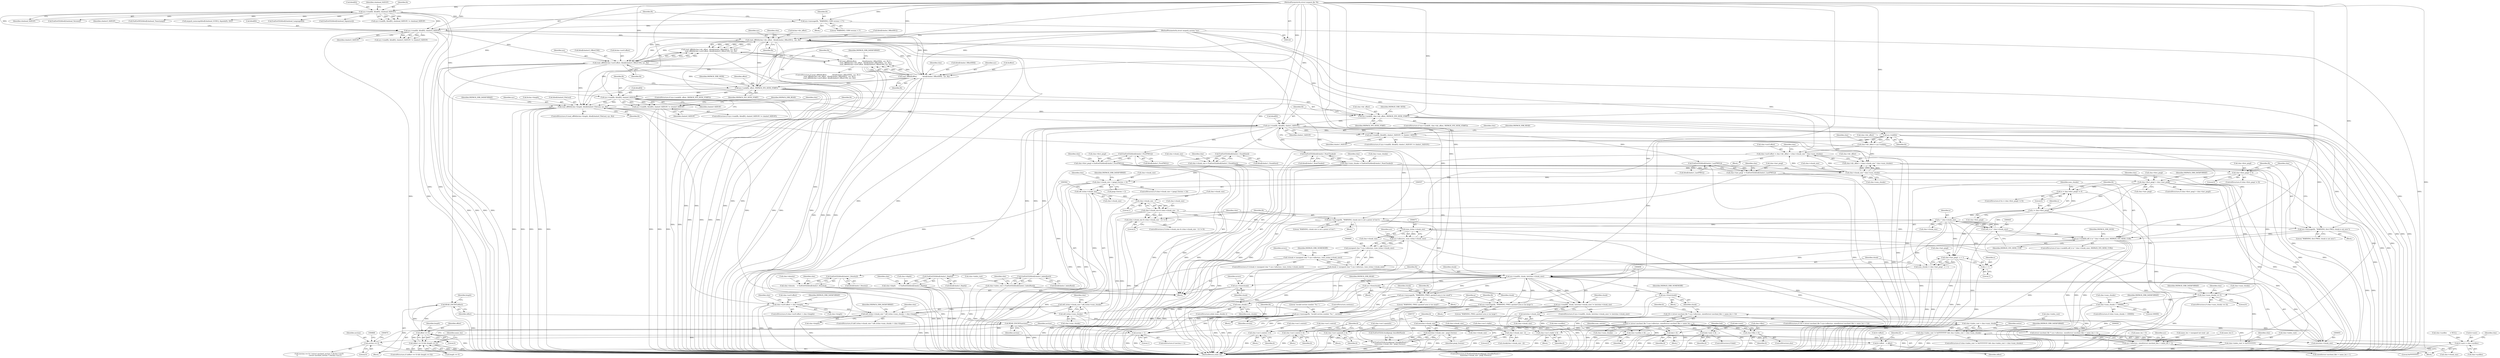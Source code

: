 digraph "0_libmspack_72e70a921f0f07fee748aec2274b30784e1d312a@API" {
"1000332" [label="(Call,read_off64(&chm->dir_offset,  &buf[chmhst_OffsetHS1],  sys, fh))"];
"1000309" [label="(Call,sys->read(fh, &buf[0], chmhst3_SIZEOF))"];
"1000232" [label="(Call,sys->read(fh, &buf[0], chmhead_SIZEOF))"];
"1000126" [label="(MethodParameterIn,struct mspack_file *fh)"];
"1000304" [label="(Call,sys->message(fh, \"WARNING; CHM version > 3\"))"];
"1000322" [label="(Call,read_off64(&offset,           &buf[chmhst_OffsetHS0],  sys, fh))"];
"1000125" [label="(MethodParameterIn,struct mspack_system *sys)"];
"1000331" [label="(Call,read_off64(&chm->dir_offset,  &buf[chmhst_OffsetHS1],  sys, fh) ||\n      read_off64(&chm->sec0.offset, &buf[chmhst3_OffsetCS0], sys, fh))"];
"1000321" [label="(Call,read_off64(&offset,           &buf[chmhst_OffsetHS0],  sys, fh) ||\n      read_off64(&chm->dir_offset,  &buf[chmhst_OffsetHS1],  sys, fh) ||\n      read_off64(&chm->sec0.offset, &buf[chmhst3_OffsetCS0], sys, fh))"];
"1000343" [label="(Call,read_off64(&chm->sec0.offset, &buf[chmhst3_OffsetCS0], sys, fh))"];
"1000360" [label="(Call,sys->seek(fh, offset, MSPACK_SYS_SEEK_START))"];
"1000369" [label="(Call,sys->read(fh, &buf[0], chmhs0_SIZEOF))"];
"1000368" [label="(Call,sys->read(fh, &buf[0], chmhs0_SIZEOF) != chmhs0_SIZEOF)"];
"1000381" [label="(Call,read_off64(&chm->length, &buf[chmhs0_FileLen], sys, fh))"];
"1000396" [label="(Call,sys->seek(fh, chm->dir_offset, MSPACK_SYS_SEEK_START))"];
"1000407" [label="(Call,sys->read(fh, &buf[0], chmhs1_SIZEOF))"];
"1000406" [label="(Call,sys->read(fh, &buf[0], chmhs1_SIZEOF) != chmhs1_SIZEOF)"];
"1000422" [label="(Call,sys->tell(fh))"];
"1000418" [label="(Call,chm->dir_offset = sys->tell(fh))"];
"1000494" [label="(Call,chm->sec0.offset = chm->dir_offset + (chm->chunk_size * chm->num_chunks))"];
"1000512" [label="(Call,chm->sec0.offset > chm->length)"];
"1000554" [label="(Call,(off_t)chm->chunk_size * (off_t)chm->num_chunks > chm->length)"];
"1000500" [label="(Call,chm->dir_offset + (chm->chunk_size * chm->num_chunks))"];
"1000585" [label="(Call,sys->message(fh, \"WARNING; chunk size is not a power of two\"))"];
"1000595" [label="(Call,sys->message(fh, \"WARNING; first PMGL chunk is not zero\"))"];
"1000642" [label="(Call,sys->seek(fh,(off_t) (x * chm->chunk_size), MSPACK_SYS_SEEK_CUR))"];
"1000689" [label="(Call,sys->read(fh, chunk, (int)chm->chunk_size))"];
"1000688" [label="(Call,sys->read(fh, chunk, (int)chm->chunk_size) != (int)chm->chunk_size)"];
"1000703" [label="(Call,sys->free(chunk))"];
"1000725" [label="(Call,sys->message(fh, \"WARNING; PMGL quickref area is too small\"))"];
"1000743" [label="(Call,sys->message(fh, \"WARNING; PMGL quickref area is too large\"))"];
"1000820" [label="(Call,sys->message(fh, \"invalid section number '%u'.\", section))"];
"1000787" [label="(Call,READ_ENCINT(section))"];
"1000816" [label="(Call,section > 1)"];
"1000864" [label="(Call,section == 0)"];
"1000840" [label="(Call,sys->free(chunk))"];
"1001056" [label="(Call,sys->free(chunk))"];
"1000428" [label="(Call,EndGetI32(&buf[chmhs1_ChunkSize]))"];
"1000424" [label="(Call,chm->chunk_size = EndGetI32(&buf[chmhs1_ChunkSize]))"];
"1000504" [label="(Call,chm->chunk_size * chm->num_chunks)"];
"1000525" [label="(Call,chm->chunk_size < (pmgl_Entries + 2))"];
"1000556" [label="(Call,(off_t)chm->chunk_size)"];
"1000555" [label="(Call,(off_t)chm->chunk_size * (off_t)chm->num_chunks)"];
"1000578" [label="(Call,chm->chunk_size - 1)"];
"1000574" [label="(Call,chm->chunk_size & (chm->chunk_size - 1))"];
"1000573" [label="(Call,(chm->chunk_size & (chm->chunk_size - 1)) != 0)"];
"1000646" [label="(Call,x * chm->chunk_size)"];
"1000644" [label="(Call,(off_t) (x * chm->chunk_size))"];
"1000657" [label="(Call,chm->last_pmgl - x + 1)"];
"1000655" [label="(Call,num_chunks = chm->last_pmgl - x + 1)"];
"1000684" [label="(Call,num_chunks--)"];
"1000661" [label="(Call,x + 1)"];
"1000672" [label="(Call,(size_t)chm->chunk_size)"];
"1000670" [label="(Call,sys->alloc(sys, (size_t)chm->chunk_size))"];
"1000668" [label="(Call,(unsigned char *) sys->alloc(sys, (size_t)chm->chunk_size))"];
"1000665" [label="(Call,!(chunk = (unsigned char *) sys->alloc(sys, (size_t)chm->chunk_size)))"];
"1000666" [label="(Call,chunk = (unsigned char *) sys->alloc(sys, (size_t)chm->chunk_size))"];
"1000831" [label="(Call,sys->alloc(sys, sizeof(struct mschmd_file) + name_len + 1))"];
"1000829" [label="(Call,(struct mschmd_file *) sys->alloc(sys, sizeof(struct mschmd_file) + name_len + 1))"];
"1000826" [label="(Call,!(fi = (struct mschmd_file *) sys->alloc(sys, sizeof(struct mschmd_file) + name_len + 1)))"];
"1000827" [label="(Call,fi = (struct mschmd_file *) sys->alloc(sys, sizeof(struct mschmd_file) + name_len + 1))"];
"1000945" [label="(Call,chm->sec1.content = fi)"];
"1000967" [label="(Call,chm->sec1.control = fi)"];
"1000989" [label="(Call,chm->sec1.spaninfo = fi)"];
"1001011" [label="(Call,chm->sec1.rtable = fi)"];
"1001025" [label="(Call,chm->sysfiles = fi)"];
"1001018" [label="(Call,fi->next = chm->sysfiles)"];
"1001034" [label="(Call,link->next = fi)"];
"1001040" [label="(Call,chm->files = fi)"];
"1001045" [label="(Call,link = fi)"];
"1000692" [label="(Call,(int)chm->chunk_size)"];
"1000697" [label="(Call,(int)chm->chunk_size)"];
"1000736" [label="(Call,(int)chm->chunk_size)"];
"1000735" [label="(Call,(int)chm->chunk_size - pmgl_Entries)"];
"1000729" [label="(Call,EndGetI32(&chunk[pmgl_QuickRefSize]) > \n\t((int)chm->chunk_size - pmgl_Entries))"];
"1000757" [label="(Call,chm->chunk_size - 2)"];
"1000536" [label="(Call,chm->num_chunks == 0)"];
"1000545" [label="(Call,chm->num_chunks > 100000)"];
"1000561" [label="(Call,(off_t)chm->num_chunks)"];
"1000616" [label="(Call,chm->index_root > chm->num_chunks)"];
"1000610" [label="(Call,chm->index_root != 0xFFFFFFFF && chm->index_root > chm->num_chunks)"];
"1000437" [label="(Call,EndGetI32(&buf[chmhs1_Density]))"];
"1000433" [label="(Call,chm->density    = EndGetI32(&buf[chmhs1_Density]))"];
"1000446" [label="(Call,EndGetI32(&buf[chmhs1_Depth]))"];
"1000442" [label="(Call,chm->depth      = EndGetI32(&buf[chmhs1_Depth]))"];
"1000455" [label="(Call,EndGetI32(&buf[chmhs1_IndexRoot]))"];
"1000451" [label="(Call,chm->index_root = EndGetI32(&buf[chmhs1_IndexRoot]))"];
"1000611" [label="(Call,chm->index_root != 0xFFFFFFFF)"];
"1000464" [label="(Call,EndGetI32(&buf[chmhs1_NumChunks]))"];
"1000460" [label="(Call,chm->num_chunks = EndGetI32(&buf[chmhs1_NumChunks]))"];
"1000473" [label="(Call,EndGetI32(&buf[chmhs1_FirstPMGL]))"];
"1000469" [label="(Call,chm->first_pmgl = EndGetI32(&buf[chmhs1_FirstPMGL]))"];
"1000589" [label="(Call,chm->first_pmgl != 0)"];
"1000599" [label="(Call,chm->first_pmgl > chm->last_pmgl)"];
"1000633" [label="(Call,(x = chm->first_pmgl) != 0)"];
"1000634" [label="(Call,x = chm->first_pmgl)"];
"1000482" [label="(Call,EndGetI32(&buf[chmhs1_LastPMGL]))"];
"1000478" [label="(Call,chm->last_pmgl  = EndGetI32(&buf[chmhs1_LastPMGL]))"];
"1000789" [label="(Call,READ_ENCINT(offset))"];
"1000795" [label="(Call,offset == 0)"];
"1000794" [label="(Call,(offset == 0) && (length == 0))"];
"1000879" [label="(Call,fi->offset   = offset)"];
"1000769" [label="(Block,)"];
"1000639" [label="(Literal,0)"];
"1000479" [label="(Call,chm->last_pmgl)"];
"1000641" [label="(ControlStructure,if (sys->seek(fh,(off_t) (x * chm->chunk_size), MSPACK_SYS_SEEK_CUR)))"];
"1000435" [label="(Identifier,chm)"];
"1000883" [label="(Identifier,offset)"];
"1000234" [label="(Call,&buf[0])"];
"1000866" [label="(Literal,0)"];
"1001044" [label="(Identifier,fi)"];
"1000585" [label="(Call,sys->message(fh, \"WARNING; chunk size is not a power of two\"))"];
"1000546" [label="(Call,chm->num_chunks)"];
"1000798" [label="(Call,length == 0)"];
"1000558" [label="(Call,chm->chunk_size)"];
"1000355" [label="(Identifier,fh)"];
"1000579" [label="(Call,chm->chunk_size)"];
"1000384" [label="(Identifier,chm)"];
"1001026" [label="(Call,chm->sysfiles)"];
"1000587" [label="(Literal,\"WARNING; chunk size is not a power of two\")"];
"1000818" [label="(Literal,1)"];
"1000692" [label="(Call,(int)chm->chunk_size)"];
"1000549" [label="(Literal,100000)"];
"1000534" [label="(Identifier,MSPACK_ERR_DATAFORMAT)"];
"1000594" [label="(Block,)"];
"1000309" [label="(Call,sys->read(fh, &buf[0], chmhst3_SIZEOF))"];
"1000796" [label="(Identifier,offset)"];
"1000804" [label="(Call,name_len > 0)"];
"1000561" [label="(Call,(off_t)chm->num_chunks)"];
"1000651" [label="(Identifier,MSPACK_SYS_SEEK_CUR)"];
"1000126" [label="(MethodParameterIn,struct mspack_file *fh)"];
"1000944" [label="(Block,)"];
"1000690" [label="(Identifier,fh)"];
"1000536" [label="(Call,chm->num_chunks == 0)"];
"1000401" [label="(Identifier,MSPACK_SYS_SEEK_START)"];
"1000529" [label="(Call,pmgl_Entries + 2)"];
"1000304" [label="(Call,sys->message(fh, \"WARNING; CHM version > 3\"))"];
"1000455" [label="(Call,EndGetI32(&buf[chmhs1_IndexRoot]))"];
"1000156" [label="(Call,chm->sysfiles      = NULL)"];
"1000758" [label="(Call,chm->chunk_size)"];
"1000370" [label="(Identifier,fh)"];
"1000733" [label="(Identifier,chunk)"];
"1000864" [label="(Call,section == 0)"];
"1000822" [label="(Literal,\"invalid section number '%u'.\")"];
"1000973" [label="(Identifier,fi)"];
"1000478" [label="(Call,chm->last_pmgl  = EndGetI32(&buf[chmhs1_LastPMGL]))"];
"1000819" [label="(Block,)"];
"1000663" [label="(Literal,1)"];
"1000820" [label="(Call,sys->message(fh, \"invalid section number '%u'.\", section))"];
"1000886" [label="(Identifier,fi)"];
"1000232" [label="(Call,sys->read(fh, &buf[0], chmhead_SIZEOF))"];
"1000742" [label="(Block,)"];
"1000735" [label="(Call,(int)chm->chunk_size - pmgl_Entries)"];
"1000380" [label="(ControlStructure,if (read_off64(&chm->length, &buf[chmhs0_FileLen], sys, fh)))"];
"1000672" [label="(Call,(size_t)chm->chunk_size)"];
"1000554" [label="(Call,(off_t)chm->chunk_size * (off_t)chm->num_chunks > chm->length)"];
"1000238" [label="(Identifier,chmhead_SIZEOF)"];
"1000420" [label="(Identifier,chm)"];
"1000825" [label="(ControlStructure,if (!(fi = (struct mschmd_file *) sys->alloc(sys, sizeof(struct mschmd_file) + name_len + 1))))"];
"1000832" [label="(Identifier,sys)"];
"1001045" [label="(Call,link = fi)"];
"1000369" [label="(Call,sys->read(fh, &buf[0], chmhs0_SIZEOF))"];
"1000426" [label="(Identifier,chm)"];
"1000643" [label="(Identifier,fh)"];
"1001022" [label="(Call,chm->sysfiles)"];
"1000453" [label="(Identifier,chm)"];
"1000425" [label="(Call,chm->chunk_size)"];
"1000990" [label="(Call,chm->sec1.spaninfo)"];
"1000381" [label="(Call,read_off64(&chm->length, &buf[chmhs0_FileLen], sys, fh))"];
"1000590" [label="(Call,chm->first_pmgl)"];
"1000354" [label="(Identifier,sys)"];
"1000556" [label="(Call,(off_t)chm->chunk_size)"];
"1001038" [label="(Identifier,fi)"];
"1000656" [label="(Identifier,num_chunks)"];
"1000610" [label="(Call,chm->index_root != 0xFFFFFFFF && chm->index_root > chm->num_chunks)"];
"1000535" [label="(ControlStructure,if (chm->num_chunks == 0))"];
"1000310" [label="(Identifier,fh)"];
"1000566" [label="(Call,chm->length)"];
"1000437" [label="(Call,EndGetI32(&buf[chmhs1_Density]))"];
"1001035" [label="(Call,link->next)"];
"1000391" [label="(Identifier,fh)"];
"1000679" [label="(Identifier,MSPACK_ERR_NOMEMORY)"];
"1000501" [label="(Call,chm->dir_offset)"];
"1000787" [label="(Call,READ_ENCINT(section))"];
"1000704" [label="(Identifier,chunk)"];
"1000821" [label="(Identifier,fh)"];
"1000461" [label="(Call,chm->num_chunks)"];
"1000697" [label="(Call,(int)chm->chunk_size)"];
"1000747" [label="(Identifier,p)"];
"1000422" [label="(Call,sys->tell(fh))"];
"1000600" [label="(Call,chm->first_pmgl)"];
"1000817" [label="(Identifier,section)"];
"1000438" [label="(Call,&buf[chmhs1_Density])"];
"1000665" [label="(Call,!(chunk = (unsigned char *) sys->alloc(sys, (size_t)chm->chunk_size)))"];
"1000603" [label="(Call,chm->last_pmgl)"];
"1000988" [label="(Block,)"];
"1001039" [label="(ControlStructure,else)"];
"1000417" [label="(Identifier,MSPACK_ERR_READ)"];
"1000397" [label="(Identifier,fh)"];
"1000916" [label="(Block,)"];
"1000966" [label="(Block,)"];
"1000406" [label="(Call,sys->read(fh, &buf[0], chmhs1_SIZEOF) != chmhs1_SIZEOF)"];
"1000320" [label="(ControlStructure,if (read_off64(&offset,           &buf[chmhst_OffsetHS0],  sys, fh) ||\n      read_off64(&chm->dir_offset,  &buf[chmhst_OffsetHS1],  sys, fh) ||\n      read_off64(&chm->sec0.offset, &buf[chmhst3_OffsetCS0], sys, fh)))"];
"1000316" [label="(Identifier,chmhst3_SIZEOF)"];
"1000331" [label="(Call,read_off64(&chm->dir_offset,  &buf[chmhst_OffsetHS1],  sys, fh) ||\n      read_off64(&chm->sec0.offset, &buf[chmhst3_OffsetCS0], sys, fh))"];
"1000736" [label="(Call,(int)chm->chunk_size)"];
"1001019" [label="(Call,fi->next)"];
"1000360" [label="(Call,sys->seek(fh, offset, MSPACK_SYS_SEEK_START))"];
"1000788" [label="(Identifier,section)"];
"1000574" [label="(Call,chm->chunk_size & (chm->chunk_size - 1))"];
"1000790" [label="(Identifier,offset)"];
"1000508" [label="(Call,chm->num_chunks)"];
"1000433" [label="(Call,chm->density    = EndGetI32(&buf[chmhs1_Density]))"];
"1000359" [label="(ControlStructure,if (sys->seek(fh, offset, MSPACK_SYS_SEEK_START)))"];
"1000805" [label="(Identifier,name_len)"];
"1000375" [label="(Identifier,chmhs0_SIZEOF)"];
"1000880" [label="(Call,fi->offset)"];
"1000474" [label="(Call,&buf[chmhs1_FirstPMGL])"];
"1000644" [label="(Call,(off_t) (x * chm->chunk_size))"];
"1000526" [label="(Call,chm->chunk_size)"];
"1000315" [label="(Identifier,chmhst3_SIZEOF)"];
"1000620" [label="(Call,chm->num_chunks)"];
"1000350" [label="(Call,&buf[chmhst3_OffsetCS0])"];
"1000761" [label="(Literal,2)"];
"1000668" [label="(Call,(unsigned char *) sys->alloc(sys, (size_t)chm->chunk_size))"];
"1000396" [label="(Call,sys->seek(fh, chm->dir_offset, MSPACK_SYS_SEEK_START))"];
"1000612" [label="(Call,chm->index_root)"];
"1000685" [label="(Identifier,num_chunks)"];
"1000968" [label="(Call,chm->sec1.control)"];
"1000332" [label="(Call,read_off64(&chm->dir_offset,  &buf[chmhst_OffsetHS1],  sys, fh))"];
"1000647" [label="(Identifier,x)"];
"1000741" [label="(Identifier,pmgl_Entries)"];
"1000792" [label="(Identifier,length)"];
"1000729" [label="(Call,EndGetI32(&chunk[pmgl_QuickRefSize]) > \n\t((int)chm->chunk_size - pmgl_Entries))"];
"1000611" [label="(Call,chm->index_root != 0xFFFFFFFF)"];
"1000343" [label="(Call,read_off64(&chm->sec0.offset, &buf[chmhst3_OffsetCS0], sys, fh))"];
"1000667" [label="(Identifier,chunk)"];
"1000363" [label="(Identifier,MSPACK_SYS_SEEK_START)"];
"1000744" [label="(Identifier,fh)"];
"1001041" [label="(Call,chm->files)"];
"1000582" [label="(Literal,1)"];
"1000494" [label="(Call,chm->sec0.offset = chm->dir_offset + (chm->chunk_size * chm->num_chunks))"];
"1000483" [label="(Call,&buf[chmhs1_LastPMGL])"];
"1000308" [label="(Call,sys->read(fh, &buf[0], chmhst3_SIZEOF) != chmhst3_SIZEOF)"];
"1000797" [label="(Literal,0)"];
"1000341" [label="(Identifier,sys)"];
"1000523" [label="(Identifier,MSPACK_ERR_DATAFORMAT)"];
"1000379" [label="(Identifier,MSPACK_ERR_READ)"];
"1000646" [label="(Call,x * chm->chunk_size)"];
"1000428" [label="(Call,EndGetI32(&buf[chmhs1_ChunkSize]))"];
"1000330" [label="(Identifier,fh)"];
"1000674" [label="(Call,chm->chunk_size)"];
"1000394" [label="(Identifier,MSPACK_ERR_DATAFORMAT)"];
"1000670" [label="(Call,sys->alloc(sys, (size_t)chm->chunk_size))"];
"1000865" [label="(Identifier,section)"];
"1000846" [label="(Identifier,fi)"];
"1000841" [label="(Identifier,chunk)"];
"1000773" [label="(Call,name_len > (unsigned int) (end - p))"];
"1000303" [label="(Block,)"];
"1000424" [label="(Call,chm->chunk_size = EndGetI32(&buf[chmhs1_ChunkSize]))"];
"1000553" [label="(ControlStructure,if ((off_t)chm->chunk_size * (off_t)chm->num_chunks > chm->length))"];
"1000515" [label="(Identifier,chm)"];
"1000799" [label="(Identifier,length)"];
"1000642" [label="(Call,sys->seek(fh,(off_t) (x * chm->chunk_size), MSPACK_SYS_SEEK_CUR))"];
"1000575" [label="(Call,chm->chunk_size)"];
"1000572" [label="(ControlStructure,if ((chm->chunk_size & (chm->chunk_size - 1)) != 0))"];
"1000609" [label="(ControlStructure,if (chm->index_root != 0xFFFFFFFF && chm->index_root > chm->num_chunks))"];
"1000452" [label="(Call,chm->index_root)"];
"1000755" [label="(Call,chunk[chm->chunk_size - 2])"];
"1000768" [label="(Identifier,num_entries)"];
"1000573" [label="(Call,(chm->chunk_size & (chm->chunk_size - 1)) != 0)"];
"1000347" [label="(Identifier,chm)"];
"1000366" [label="(Identifier,MSPACK_ERR_SEEK)"];
"1000725" [label="(Call,sys->message(fh, \"WARNING; PMGL quickref area is too small\"))"];
"1000414" [label="(Identifier,chmhs1_SIZEOF)"];
"1000706" [label="(Identifier,MSPACK_ERR_READ)"];
"1000583" [label="(Literal,0)"];
"1000633" [label="(Call,(x = chm->first_pmgl) != 0)"];
"1000615" [label="(Literal,0xFFFFFFFF)"];
"1000879" [label="(Call,fi->offset   = offset)"];
"1000945" [label="(Call,chm->sec1.content = fi)"];
"1000543" [label="(Identifier,MSPACK_ERR_DATAFORMAT)"];
"1000469" [label="(Call,chm->first_pmgl = EndGetI32(&buf[chmhs1_FirstPMGL]))"];
"1000407" [label="(Call,sys->read(fh, &buf[0], chmhs1_SIZEOF))"];
"1000571" [label="(Identifier,MSPACK_ERR_DATAFORMAT)"];
"1000689" [label="(Call,sys->read(fh, chunk, (int)chm->chunk_size))"];
"1000490" [label="(Identifier,chm)"];
"1000311" [label="(Call,&buf[0])"];
"1000596" [label="(Identifier,fh)"];
"1000654" [label="(Identifier,MSPACK_ERR_SEEK)"];
"1000824" [label="(ControlStructure,continue;)"];
"1000361" [label="(Identifier,fh)"];
"1000368" [label="(Call,sys->read(fh, &buf[0], chmhs0_SIZEOF) != chmhs0_SIZEOF)"];
"1000367" [label="(ControlStructure,if (sys->read(fh, &buf[0], chmhs0_SIZEOF) != chmhs0_SIZEOF))"];
"1000595" [label="(Call,sys->message(fh, \"WARNING; first PMGL chunk is not zero\"))"];
"1000446" [label="(Call,EndGetI32(&buf[chmhs1_Depth]))"];
"1001031" [label="(Block,)"];
"1000728" [label="(ControlStructure,if (EndGetI32(&chunk[pmgl_QuickRefSize]) > \n\t((int)chm->chunk_size - pmgl_Entries)))"];
"1000727" [label="(Literal,\"WARNING; PMGL quickref area is too small\")"];
"1000588" [label="(ControlStructure,if (chm->first_pmgl != 0))"];
"1000745" [label="(Literal,\"WARNING; PMGL quickref area is too large\")"];
"1000544" [label="(ControlStructure,if (chm->num_chunks > 100000))"];
"1000434" [label="(Call,chm->density)"];
"1000664" [label="(ControlStructure,if (!(chunk = (unsigned char *) sys->alloc(sys, (size_t)chm->chunk_size))))"];
"1000636" [label="(Call,chm->first_pmgl)"];
"1000726" [label="(Identifier,fh)"];
"1000239" [label="(Identifier,chmhead_SIZEOF)"];
"1000429" [label="(Call,&buf[chmhs1_ChunkSize])"];
"1000816" [label="(Call,section > 1)"];
"1000456" [label="(Call,&buf[chmhs1_IndexRoot])"];
"1000576" [label="(Identifier,chm)"];
"1000828" [label="(Identifier,fi)"];
"1001025" [label="(Call,chm->sysfiles = fi)"];
"1000608" [label="(Identifier,MSPACK_ERR_DATAFORMAT)"];
"1000333" [label="(Call,&chm->dir_offset)"];
"1000831" [label="(Call,sys->alloc(sys, sizeof(struct mschmd_file) + name_len + 1))"];
"1000951" [label="(Identifier,fi)"];
"1000863" [label="(Call,(section == 0) ? (struct mschmd_section *) (&chm->sec0)\n\t\t                     : (struct mschmd_section *) (&chm->sec1))"];
"1000555" [label="(Call,(off_t)chm->chunk_size * (off_t)chm->num_chunks)"];
"1000989" [label="(Call,chm->sec1.spaninfo = fi)"];
"1000597" [label="(Literal,\"WARNING; first PMGL chunk is not zero\")"];
"1000451" [label="(Call,chm->index_root = EndGetI32(&buf[chmhs1_IndexRoot]))"];
"1000815" [label="(ControlStructure,if (section > 1))"];
"1000418" [label="(Call,chm->dir_offset = sys->tell(fh))"];
"1000473" [label="(Call,EndGetI32(&buf[chmhs1_FirstPMGL]))"];
"1000757" [label="(Call,chm->chunk_size - 2)"];
"1000335" [label="(Identifier,chm)"];
"1000274" [label="(Call,EndGetI32(&buf[chmhead_Version]))"];
"1000325" [label="(Call,&buf[chmhst_OffsetHS0])"];
"1000129" [label="(Block,)"];
"1000376" [label="(Identifier,chmhs0_SIZEOF)"];
"1000628" [label="(Identifier,entire)"];
"1000662" [label="(Identifier,x)"];
"1000840" [label="(Call,sys->free(chunk))"];
"1000405" [label="(ControlStructure,if (sys->read(fh, &buf[0], chmhs1_SIZEOF) != chmhs1_SIZEOF))"];
"1000398" [label="(Call,chm->dir_offset)"];
"1001029" [label="(Identifier,fi)"];
"1000625" [label="(Identifier,MSPACK_ERR_DATAFORMAT)"];
"1000601" [label="(Identifier,chm)"];
"1000505" [label="(Call,chm->chunk_size)"];
"1001056" [label="(Call,sys->free(chunk))"];
"1000283" [label="(Call,EndGetM32(&buf[chmhead_Timestamp]))"];
"1000413" [label="(Identifier,chmhs1_SIZEOF)"];
"1001020" [label="(Identifier,fi)"];
"1000793" [label="(ControlStructure,if ((offset == 0) && (length == 0)))"];
"1000810" [label="(Call,name_len-1)"];
"1000495" [label="(Call,chm->sec0.offset)"];
"1000329" [label="(Identifier,sys)"];
"1001040" [label="(Call,chm->files = fi)"];
"1000552" [label="(Identifier,MSPACK_ERR_DATAFORMAT)"];
"1000525" [label="(Call,chm->chunk_size < (pmgl_Entries + 2))"];
"1001011" [label="(Call,chm->sec1.rtable = fi)"];
"1000657" [label="(Call,chm->last_pmgl - x + 1)"];
"1001047" [label="(Identifier,fi)"];
"1000598" [label="(ControlStructure,if (chm->first_pmgl > chm->last_pmgl))"];
"1000390" [label="(Identifier,sys)"];
"1000586" [label="(Identifier,fh)"];
"1000493" [label="(Block,)"];
"1000648" [label="(Call,chm->chunk_size)"];
"1000337" [label="(Call,&buf[chmhst_OffsetHS1])"];
"1000591" [label="(Identifier,chm)"];
"1000599" [label="(Call,chm->first_pmgl > chm->last_pmgl)"];
"1000344" [label="(Call,&chm->sec0.offset)"];
"1000540" [label="(Literal,0)"];
"1001065" [label="(MethodReturn,static int)"];
"1001018" [label="(Call,fi->next = chm->sysfiles)"];
"1001034" [label="(Call,link->next = fi)"];
"1000839" [label="(Block,)"];
"1000547" [label="(Identifier,chm)"];
"1000666" [label="(Call,chunk = (unsigned char *) sys->alloc(sys, (size_t)chm->chunk_size))"];
"1000563" [label="(Call,chm->num_chunks)"];
"1000443" [label="(Call,chm->depth)"];
"1000382" [label="(Call,&chm->length)"];
"1000724" [label="(Block,)"];
"1000681" [label="(Identifier,errors)"];
"1000634" [label="(Call,x = chm->first_pmgl)"];
"1000423" [label="(Identifier,fh)"];
"1000567" [label="(Identifier,chm)"];
"1000632" [label="(ControlStructure,if ((x = chm->first_pmgl) != 0))"];
"1000482" [label="(Call,EndGetI32(&buf[chmhs1_LastPMGL]))"];
"1000694" [label="(Call,chm->chunk_size)"];
"1000524" [label="(ControlStructure,if (chm->chunk_size < (pmgl_Entries + 2)))"];
"1000419" [label="(Call,chm->dir_offset)"];
"1000823" [label="(Identifier,section)"];
"1000730" [label="(Call,EndGetI32(&chunk[pmgl_QuickRefSize]))"];
"1000504" [label="(Call,chm->chunk_size * chm->num_chunks)"];
"1000618" [label="(Identifier,chm)"];
"1000321" [label="(Call,read_off64(&offset,           &buf[chmhst_OffsetHS0],  sys, fh) ||\n      read_off64(&chm->dir_offset,  &buf[chmhst_OffsetHS1],  sys, fh) ||\n      read_off64(&chm->sec0.offset, &buf[chmhst3_OffsetCS0], sys, fh))"];
"1000256" [label="(Call,mspack_memcmp(&buf[chmhead_GUID1], &guids[0], 32L))"];
"1000447" [label="(Call,&buf[chmhs1_Depth])"];
"1000683" [label="(ControlStructure,while (num_chunks--))"];
"1000362" [label="(Identifier,offset)"];
"1000738" [label="(Call,chm->chunk_size)"];
"1000687" [label="(ControlStructure,if (sys->read(fh, chunk, (int)chm->chunk_size) != (int)chm->chunk_size))"];
"1000342" [label="(Identifier,fh)"];
"1000616" [label="(Call,chm->index_root > chm->num_chunks)"];
"1000584" [label="(Block,)"];
"1000527" [label="(Identifier,chm)"];
"1000545" [label="(Call,chm->num_chunks > 100000)"];
"1000442" [label="(Call,chm->depth      = EndGetI32(&buf[chmhs1_Depth]))"];
"1000512" [label="(Call,chm->sec0.offset > chm->length)"];
"1000702" [label="(Block,)"];
"1000789" [label="(Call,READ_ENCINT(offset))"];
"1000743" [label="(Call,sys->message(fh, \"WARNING; PMGL quickref area is too large\"))"];
"1000593" [label="(Literal,0)"];
"1000843" [label="(Identifier,MSPACK_ERR_NOMEMORY)"];
"1000655" [label="(Call,num_chunks = chm->last_pmgl - x + 1)"];
"1000538" [label="(Identifier,chm)"];
"1000578" [label="(Call,chm->chunk_size - 1)"];
"1001027" [label="(Identifier,chm)"];
"1000408" [label="(Identifier,fh)"];
"1000688" [label="(Call,sys->read(fh, chunk, (int)chm->chunk_size) != (int)chm->chunk_size)"];
"1000480" [label="(Identifier,chm)"];
"1000613" [label="(Identifier,chm)"];
"1000125" [label="(MethodParameterIn,struct mspack_system *sys)"];
"1000511" [label="(ControlStructure,if (chm->sec0.offset > chm->length))"];
"1000712" [label="(Identifier,chunk)"];
"1000513" [label="(Call,chm->sec0.offset)"];
"1000661" [label="(Call,x + 1)"];
"1000703" [label="(Call,sys->free(chunk))"];
"1000233" [label="(Identifier,fh)"];
"1000617" [label="(Call,chm->index_root)"];
"1000305" [label="(Identifier,fh)"];
"1000829" [label="(Call,(struct mschmd_file *) sys->alloc(sys, sizeof(struct mschmd_file) + name_len + 1))"];
"1001010" [label="(Block,)"];
"1000292" [label="(Call,EndGetI32(&buf[chmhead_LanguageID]))"];
"1000699" [label="(Call,chm->chunk_size)"];
"1000358" [label="(Identifier,MSPACK_ERR_DATAFORMAT)"];
"1001017" [label="(Identifier,fi)"];
"1000245" [label="(Call,EndGetI32(&buf[chmhead_Signature]))"];
"1000995" [label="(Identifier,fi)"];
"1000946" [label="(Call,chm->sec1.content)"];
"1000371" [label="(Call,&buf[0])"];
"1000465" [label="(Call,&buf[chmhs1_NumChunks])"];
"1000794" [label="(Call,(offset == 0) && (length == 0))"];
"1000470" [label="(Call,chm->first_pmgl)"];
"1000471" [label="(Identifier,chm)"];
"1000500" [label="(Call,chm->dir_offset + (chm->chunk_size * chm->num_chunks))"];
"1001057" [label="(Identifier,chunk)"];
"1000409" [label="(Call,&buf[0])"];
"1001046" [label="(Identifier,link)"];
"1000306" [label="(Literal,\"WARNING; CHM version > 3\")"];
"1000833" [label="(Call,sizeof(struct mschmd_file) + name_len + 1)"];
"1000967" [label="(Call,chm->sec1.control = fi)"];
"1000444" [label="(Identifier,chm)"];
"1000322" [label="(Call,read_off64(&offset,           &buf[chmhst_OffsetHS0],  sys, fh))"];
"1000464" [label="(Call,EndGetI32(&buf[chmhs1_NumChunks]))"];
"1000589" [label="(Call,chm->first_pmgl != 0)"];
"1000231" [label="(Call,sys->read(fh, &buf[0], chmhead_SIZEOF) != chmhead_SIZEOF)"];
"1000671" [label="(Identifier,sys)"];
"1000462" [label="(Identifier,chm)"];
"1001061" [label="(Identifier,errors)"];
"1000395" [label="(ControlStructure,if (sys->seek(fh, chm->dir_offset, MSPACK_SYS_SEEK_START)))"];
"1000795" [label="(Call,offset == 0)"];
"1000404" [label="(Identifier,MSPACK_ERR_SEEK)"];
"1000386" [label="(Call,&buf[chmhs0_FileLen])"];
"1000323" [label="(Call,&offset)"];
"1000658" [label="(Call,chm->last_pmgl)"];
"1001012" [label="(Call,chm->sec1.rtable)"];
"1000518" [label="(Call,chm->length)"];
"1000635" [label="(Identifier,x)"];
"1000537" [label="(Call,chm->num_chunks)"];
"1000691" [label="(Identifier,chunk)"];
"1000684" [label="(Call,num_chunks--)"];
"1000460" [label="(Call,chm->num_chunks = EndGetI32(&buf[chmhs1_NumChunks]))"];
"1001032" [label="(ControlStructure,if (link))"];
"1000826" [label="(Call,!(fi = (struct mschmd_file *) sys->alloc(sys, sizeof(struct mschmd_file) + name_len + 1)))"];
"1000827" [label="(Call,fi = (struct mschmd_file *) sys->alloc(sys, sizeof(struct mschmd_file) + name_len + 1))"];
"1000332" -> "1000331"  [label="AST: "];
"1000332" -> "1000342"  [label="CFG: "];
"1000333" -> "1000332"  [label="AST: "];
"1000337" -> "1000332"  [label="AST: "];
"1000341" -> "1000332"  [label="AST: "];
"1000342" -> "1000332"  [label="AST: "];
"1000347" -> "1000332"  [label="CFG: "];
"1000331" -> "1000332"  [label="CFG: "];
"1000332" -> "1001065"  [label="DDG: "];
"1000332" -> "1001065"  [label="DDG: "];
"1000332" -> "1001065"  [label="DDG: "];
"1000332" -> "1001065"  [label="DDG: "];
"1000332" -> "1000331"  [label="DDG: "];
"1000332" -> "1000331"  [label="DDG: "];
"1000332" -> "1000331"  [label="DDG: "];
"1000332" -> "1000331"  [label="DDG: "];
"1000309" -> "1000332"  [label="DDG: "];
"1000322" -> "1000332"  [label="DDG: "];
"1000322" -> "1000332"  [label="DDG: "];
"1000125" -> "1000332"  [label="DDG: "];
"1000126" -> "1000332"  [label="DDG: "];
"1000332" -> "1000343"  [label="DDG: "];
"1000332" -> "1000343"  [label="DDG: "];
"1000332" -> "1000360"  [label="DDG: "];
"1000332" -> "1000381"  [label="DDG: "];
"1000332" -> "1000396"  [label="DDG: "];
"1000332" -> "1000494"  [label="DDG: "];
"1000332" -> "1000500"  [label="DDG: "];
"1000309" -> "1000308"  [label="AST: "];
"1000309" -> "1000315"  [label="CFG: "];
"1000310" -> "1000309"  [label="AST: "];
"1000311" -> "1000309"  [label="AST: "];
"1000315" -> "1000309"  [label="AST: "];
"1000316" -> "1000309"  [label="CFG: "];
"1000309" -> "1001065"  [label="DDG: "];
"1000309" -> "1001065"  [label="DDG: "];
"1000309" -> "1000308"  [label="DDG: "];
"1000309" -> "1000308"  [label="DDG: "];
"1000309" -> "1000308"  [label="DDG: "];
"1000232" -> "1000309"  [label="DDG: "];
"1000232" -> "1000309"  [label="DDG: "];
"1000304" -> "1000309"  [label="DDG: "];
"1000126" -> "1000309"  [label="DDG: "];
"1000309" -> "1000322"  [label="DDG: "];
"1000309" -> "1000322"  [label="DDG: "];
"1000309" -> "1000343"  [label="DDG: "];
"1000309" -> "1000369"  [label="DDG: "];
"1000232" -> "1000231"  [label="AST: "];
"1000232" -> "1000238"  [label="CFG: "];
"1000233" -> "1000232"  [label="AST: "];
"1000234" -> "1000232"  [label="AST: "];
"1000238" -> "1000232"  [label="AST: "];
"1000239" -> "1000232"  [label="CFG: "];
"1000232" -> "1001065"  [label="DDG: "];
"1000232" -> "1001065"  [label="DDG: "];
"1000232" -> "1000231"  [label="DDG: "];
"1000232" -> "1000231"  [label="DDG: "];
"1000232" -> "1000231"  [label="DDG: "];
"1000126" -> "1000232"  [label="DDG: "];
"1000232" -> "1000245"  [label="DDG: "];
"1000232" -> "1000256"  [label="DDG: "];
"1000232" -> "1000274"  [label="DDG: "];
"1000232" -> "1000283"  [label="DDG: "];
"1000232" -> "1000292"  [label="DDG: "];
"1000232" -> "1000304"  [label="DDG: "];
"1000126" -> "1000124"  [label="AST: "];
"1000126" -> "1001065"  [label="DDG: "];
"1000126" -> "1000304"  [label="DDG: "];
"1000126" -> "1000322"  [label="DDG: "];
"1000126" -> "1000343"  [label="DDG: "];
"1000126" -> "1000360"  [label="DDG: "];
"1000126" -> "1000369"  [label="DDG: "];
"1000126" -> "1000381"  [label="DDG: "];
"1000126" -> "1000396"  [label="DDG: "];
"1000126" -> "1000407"  [label="DDG: "];
"1000126" -> "1000422"  [label="DDG: "];
"1000126" -> "1000585"  [label="DDG: "];
"1000126" -> "1000595"  [label="DDG: "];
"1000126" -> "1000642"  [label="DDG: "];
"1000126" -> "1000689"  [label="DDG: "];
"1000126" -> "1000725"  [label="DDG: "];
"1000126" -> "1000743"  [label="DDG: "];
"1000126" -> "1000820"  [label="DDG: "];
"1000304" -> "1000303"  [label="AST: "];
"1000304" -> "1000306"  [label="CFG: "];
"1000305" -> "1000304"  [label="AST: "];
"1000306" -> "1000304"  [label="AST: "];
"1000310" -> "1000304"  [label="CFG: "];
"1000304" -> "1001065"  [label="DDG: "];
"1000322" -> "1000321"  [label="AST: "];
"1000322" -> "1000330"  [label="CFG: "];
"1000323" -> "1000322"  [label="AST: "];
"1000325" -> "1000322"  [label="AST: "];
"1000329" -> "1000322"  [label="AST: "];
"1000330" -> "1000322"  [label="AST: "];
"1000335" -> "1000322"  [label="CFG: "];
"1000321" -> "1000322"  [label="CFG: "];
"1000322" -> "1001065"  [label="DDG: "];
"1000322" -> "1001065"  [label="DDG: "];
"1000322" -> "1001065"  [label="DDG: "];
"1000322" -> "1001065"  [label="DDG: "];
"1000322" -> "1000321"  [label="DDG: "];
"1000322" -> "1000321"  [label="DDG: "];
"1000322" -> "1000321"  [label="DDG: "];
"1000322" -> "1000321"  [label="DDG: "];
"1000125" -> "1000322"  [label="DDG: "];
"1000322" -> "1000360"  [label="DDG: "];
"1000322" -> "1000381"  [label="DDG: "];
"1000125" -> "1000124"  [label="AST: "];
"1000125" -> "1001065"  [label="DDG: "];
"1000125" -> "1000343"  [label="DDG: "];
"1000125" -> "1000381"  [label="DDG: "];
"1000125" -> "1000670"  [label="DDG: "];
"1000125" -> "1000831"  [label="DDG: "];
"1000331" -> "1000321"  [label="AST: "];
"1000331" -> "1000343"  [label="CFG: "];
"1000343" -> "1000331"  [label="AST: "];
"1000321" -> "1000331"  [label="CFG: "];
"1000331" -> "1001065"  [label="DDG: "];
"1000331" -> "1001065"  [label="DDG: "];
"1000331" -> "1000321"  [label="DDG: "];
"1000331" -> "1000321"  [label="DDG: "];
"1000343" -> "1000331"  [label="DDG: "];
"1000343" -> "1000331"  [label="DDG: "];
"1000343" -> "1000331"  [label="DDG: "];
"1000343" -> "1000331"  [label="DDG: "];
"1000321" -> "1000320"  [label="AST: "];
"1000358" -> "1000321"  [label="CFG: "];
"1000361" -> "1000321"  [label="CFG: "];
"1000321" -> "1001065"  [label="DDG: "];
"1000321" -> "1001065"  [label="DDG: "];
"1000321" -> "1001065"  [label="DDG: "];
"1000343" -> "1000355"  [label="CFG: "];
"1000344" -> "1000343"  [label="AST: "];
"1000350" -> "1000343"  [label="AST: "];
"1000354" -> "1000343"  [label="AST: "];
"1000355" -> "1000343"  [label="AST: "];
"1000343" -> "1001065"  [label="DDG: "];
"1000343" -> "1001065"  [label="DDG: "];
"1000343" -> "1001065"  [label="DDG: "];
"1000343" -> "1001065"  [label="DDG: "];
"1000343" -> "1000360"  [label="DDG: "];
"1000343" -> "1000381"  [label="DDG: "];
"1000343" -> "1000512"  [label="DDG: "];
"1000360" -> "1000359"  [label="AST: "];
"1000360" -> "1000363"  [label="CFG: "];
"1000361" -> "1000360"  [label="AST: "];
"1000362" -> "1000360"  [label="AST: "];
"1000363" -> "1000360"  [label="AST: "];
"1000366" -> "1000360"  [label="CFG: "];
"1000370" -> "1000360"  [label="CFG: "];
"1000360" -> "1001065"  [label="DDG: "];
"1000360" -> "1001065"  [label="DDG: "];
"1000360" -> "1001065"  [label="DDG: "];
"1000360" -> "1001065"  [label="DDG: "];
"1000360" -> "1000369"  [label="DDG: "];
"1000360" -> "1000396"  [label="DDG: "];
"1000360" -> "1000789"  [label="DDG: "];
"1000369" -> "1000368"  [label="AST: "];
"1000369" -> "1000375"  [label="CFG: "];
"1000370" -> "1000369"  [label="AST: "];
"1000371" -> "1000369"  [label="AST: "];
"1000375" -> "1000369"  [label="AST: "];
"1000376" -> "1000369"  [label="CFG: "];
"1000369" -> "1001065"  [label="DDG: "];
"1000369" -> "1001065"  [label="DDG: "];
"1000369" -> "1000368"  [label="DDG: "];
"1000369" -> "1000368"  [label="DDG: "];
"1000369" -> "1000368"  [label="DDG: "];
"1000369" -> "1000381"  [label="DDG: "];
"1000369" -> "1000381"  [label="DDG: "];
"1000369" -> "1000407"  [label="DDG: "];
"1000368" -> "1000367"  [label="AST: "];
"1000368" -> "1000376"  [label="CFG: "];
"1000376" -> "1000368"  [label="AST: "];
"1000379" -> "1000368"  [label="CFG: "];
"1000384" -> "1000368"  [label="CFG: "];
"1000368" -> "1001065"  [label="DDG: "];
"1000368" -> "1001065"  [label="DDG: "];
"1000368" -> "1001065"  [label="DDG: "];
"1000381" -> "1000380"  [label="AST: "];
"1000381" -> "1000391"  [label="CFG: "];
"1000382" -> "1000381"  [label="AST: "];
"1000386" -> "1000381"  [label="AST: "];
"1000390" -> "1000381"  [label="AST: "];
"1000391" -> "1000381"  [label="AST: "];
"1000394" -> "1000381"  [label="CFG: "];
"1000397" -> "1000381"  [label="CFG: "];
"1000381" -> "1001065"  [label="DDG: "];
"1000381" -> "1001065"  [label="DDG: "];
"1000381" -> "1001065"  [label="DDG: "];
"1000381" -> "1001065"  [label="DDG: "];
"1000381" -> "1001065"  [label="DDG: "];
"1000381" -> "1000396"  [label="DDG: "];
"1000381" -> "1000512"  [label="DDG: "];
"1000381" -> "1000554"  [label="DDG: "];
"1000381" -> "1000670"  [label="DDG: "];
"1000396" -> "1000395"  [label="AST: "];
"1000396" -> "1000401"  [label="CFG: "];
"1000397" -> "1000396"  [label="AST: "];
"1000398" -> "1000396"  [label="AST: "];
"1000401" -> "1000396"  [label="AST: "];
"1000404" -> "1000396"  [label="CFG: "];
"1000408" -> "1000396"  [label="CFG: "];
"1000396" -> "1001065"  [label="DDG: "];
"1000396" -> "1001065"  [label="DDG: "];
"1000396" -> "1001065"  [label="DDG: "];
"1000396" -> "1001065"  [label="DDG: "];
"1000396" -> "1000407"  [label="DDG: "];
"1000407" -> "1000406"  [label="AST: "];
"1000407" -> "1000413"  [label="CFG: "];
"1000408" -> "1000407"  [label="AST: "];
"1000409" -> "1000407"  [label="AST: "];
"1000413" -> "1000407"  [label="AST: "];
"1000414" -> "1000407"  [label="CFG: "];
"1000407" -> "1001065"  [label="DDG: "];
"1000407" -> "1001065"  [label="DDG: "];
"1000407" -> "1000406"  [label="DDG: "];
"1000407" -> "1000406"  [label="DDG: "];
"1000407" -> "1000406"  [label="DDG: "];
"1000407" -> "1000422"  [label="DDG: "];
"1000407" -> "1000428"  [label="DDG: "];
"1000407" -> "1000437"  [label="DDG: "];
"1000407" -> "1000446"  [label="DDG: "];
"1000407" -> "1000455"  [label="DDG: "];
"1000407" -> "1000464"  [label="DDG: "];
"1000407" -> "1000473"  [label="DDG: "];
"1000407" -> "1000482"  [label="DDG: "];
"1000406" -> "1000405"  [label="AST: "];
"1000406" -> "1000414"  [label="CFG: "];
"1000414" -> "1000406"  [label="AST: "];
"1000417" -> "1000406"  [label="CFG: "];
"1000420" -> "1000406"  [label="CFG: "];
"1000406" -> "1001065"  [label="DDG: "];
"1000406" -> "1001065"  [label="DDG: "];
"1000406" -> "1001065"  [label="DDG: "];
"1000422" -> "1000418"  [label="AST: "];
"1000422" -> "1000423"  [label="CFG: "];
"1000423" -> "1000422"  [label="AST: "];
"1000418" -> "1000422"  [label="CFG: "];
"1000422" -> "1001065"  [label="DDG: "];
"1000422" -> "1000418"  [label="DDG: "];
"1000422" -> "1000585"  [label="DDG: "];
"1000422" -> "1000595"  [label="DDG: "];
"1000422" -> "1000642"  [label="DDG: "];
"1000422" -> "1000689"  [label="DDG: "];
"1000418" -> "1000129"  [label="AST: "];
"1000419" -> "1000418"  [label="AST: "];
"1000426" -> "1000418"  [label="CFG: "];
"1000418" -> "1001065"  [label="DDG: "];
"1000418" -> "1001065"  [label="DDG: "];
"1000418" -> "1000494"  [label="DDG: "];
"1000418" -> "1000500"  [label="DDG: "];
"1000494" -> "1000493"  [label="AST: "];
"1000494" -> "1000500"  [label="CFG: "];
"1000495" -> "1000494"  [label="AST: "];
"1000500" -> "1000494"  [label="AST: "];
"1000515" -> "1000494"  [label="CFG: "];
"1000494" -> "1001065"  [label="DDG: "];
"1000504" -> "1000494"  [label="DDG: "];
"1000504" -> "1000494"  [label="DDG: "];
"1000494" -> "1000512"  [label="DDG: "];
"1000512" -> "1000511"  [label="AST: "];
"1000512" -> "1000518"  [label="CFG: "];
"1000513" -> "1000512"  [label="AST: "];
"1000518" -> "1000512"  [label="AST: "];
"1000523" -> "1000512"  [label="CFG: "];
"1000527" -> "1000512"  [label="CFG: "];
"1000512" -> "1001065"  [label="DDG: "];
"1000512" -> "1001065"  [label="DDG: "];
"1000512" -> "1001065"  [label="DDG: "];
"1000512" -> "1000554"  [label="DDG: "];
"1000554" -> "1000553"  [label="AST: "];
"1000554" -> "1000566"  [label="CFG: "];
"1000555" -> "1000554"  [label="AST: "];
"1000566" -> "1000554"  [label="AST: "];
"1000571" -> "1000554"  [label="CFG: "];
"1000576" -> "1000554"  [label="CFG: "];
"1000554" -> "1001065"  [label="DDG: "];
"1000554" -> "1001065"  [label="DDG: "];
"1000554" -> "1001065"  [label="DDG: "];
"1000555" -> "1000554"  [label="DDG: "];
"1000555" -> "1000554"  [label="DDG: "];
"1000500" -> "1000504"  [label="CFG: "];
"1000501" -> "1000500"  [label="AST: "];
"1000504" -> "1000500"  [label="AST: "];
"1000500" -> "1001065"  [label="DDG: "];
"1000500" -> "1001065"  [label="DDG: "];
"1000504" -> "1000500"  [label="DDG: "];
"1000504" -> "1000500"  [label="DDG: "];
"1000585" -> "1000584"  [label="AST: "];
"1000585" -> "1000587"  [label="CFG: "];
"1000586" -> "1000585"  [label="AST: "];
"1000587" -> "1000585"  [label="AST: "];
"1000591" -> "1000585"  [label="CFG: "];
"1000585" -> "1001065"  [label="DDG: "];
"1000585" -> "1001065"  [label="DDG: "];
"1000585" -> "1000595"  [label="DDG: "];
"1000585" -> "1000642"  [label="DDG: "];
"1000585" -> "1000689"  [label="DDG: "];
"1000595" -> "1000594"  [label="AST: "];
"1000595" -> "1000597"  [label="CFG: "];
"1000596" -> "1000595"  [label="AST: "];
"1000597" -> "1000595"  [label="AST: "];
"1000601" -> "1000595"  [label="CFG: "];
"1000595" -> "1001065"  [label="DDG: "];
"1000595" -> "1001065"  [label="DDG: "];
"1000595" -> "1000642"  [label="DDG: "];
"1000595" -> "1000689"  [label="DDG: "];
"1000642" -> "1000641"  [label="AST: "];
"1000642" -> "1000651"  [label="CFG: "];
"1000643" -> "1000642"  [label="AST: "];
"1000644" -> "1000642"  [label="AST: "];
"1000651" -> "1000642"  [label="AST: "];
"1000654" -> "1000642"  [label="CFG: "];
"1000656" -> "1000642"  [label="CFG: "];
"1000642" -> "1001065"  [label="DDG: "];
"1000642" -> "1001065"  [label="DDG: "];
"1000642" -> "1001065"  [label="DDG: "];
"1000642" -> "1001065"  [label="DDG: "];
"1000644" -> "1000642"  [label="DDG: "];
"1000642" -> "1000689"  [label="DDG: "];
"1000689" -> "1000688"  [label="AST: "];
"1000689" -> "1000692"  [label="CFG: "];
"1000690" -> "1000689"  [label="AST: "];
"1000691" -> "1000689"  [label="AST: "];
"1000692" -> "1000689"  [label="AST: "];
"1000698" -> "1000689"  [label="CFG: "];
"1000689" -> "1001065"  [label="DDG: "];
"1000689" -> "1000688"  [label="DDG: "];
"1000689" -> "1000688"  [label="DDG: "];
"1000689" -> "1000688"  [label="DDG: "];
"1000743" -> "1000689"  [label="DDG: "];
"1000725" -> "1000689"  [label="DDG: "];
"1000820" -> "1000689"  [label="DDG: "];
"1000666" -> "1000689"  [label="DDG: "];
"1000692" -> "1000689"  [label="DDG: "];
"1000689" -> "1000703"  [label="DDG: "];
"1000689" -> "1000725"  [label="DDG: "];
"1000689" -> "1000743"  [label="DDG: "];
"1000689" -> "1000820"  [label="DDG: "];
"1000689" -> "1000840"  [label="DDG: "];
"1000689" -> "1001056"  [label="DDG: "];
"1000688" -> "1000687"  [label="AST: "];
"1000688" -> "1000697"  [label="CFG: "];
"1000697" -> "1000688"  [label="AST: "];
"1000704" -> "1000688"  [label="CFG: "];
"1000712" -> "1000688"  [label="CFG: "];
"1000688" -> "1001065"  [label="DDG: "];
"1000688" -> "1001065"  [label="DDG: "];
"1000688" -> "1001065"  [label="DDG: "];
"1000697" -> "1000688"  [label="DDG: "];
"1000703" -> "1000702"  [label="AST: "];
"1000703" -> "1000704"  [label="CFG: "];
"1000704" -> "1000703"  [label="AST: "];
"1000706" -> "1000703"  [label="CFG: "];
"1000703" -> "1001065"  [label="DDG: "];
"1000703" -> "1001065"  [label="DDG: "];
"1000725" -> "1000724"  [label="AST: "];
"1000725" -> "1000727"  [label="CFG: "];
"1000726" -> "1000725"  [label="AST: "];
"1000727" -> "1000725"  [label="AST: "];
"1000733" -> "1000725"  [label="CFG: "];
"1000725" -> "1001065"  [label="DDG: "];
"1000725" -> "1001065"  [label="DDG: "];
"1000725" -> "1000743"  [label="DDG: "];
"1000725" -> "1000820"  [label="DDG: "];
"1000743" -> "1000742"  [label="AST: "];
"1000743" -> "1000745"  [label="CFG: "];
"1000744" -> "1000743"  [label="AST: "];
"1000745" -> "1000743"  [label="AST: "];
"1000747" -> "1000743"  [label="CFG: "];
"1000743" -> "1001065"  [label="DDG: "];
"1000743" -> "1001065"  [label="DDG: "];
"1000743" -> "1000820"  [label="DDG: "];
"1000820" -> "1000819"  [label="AST: "];
"1000820" -> "1000823"  [label="CFG: "];
"1000821" -> "1000820"  [label="AST: "];
"1000822" -> "1000820"  [label="AST: "];
"1000823" -> "1000820"  [label="AST: "];
"1000824" -> "1000820"  [label="CFG: "];
"1000820" -> "1001065"  [label="DDG: "];
"1000820" -> "1001065"  [label="DDG: "];
"1000820" -> "1001065"  [label="DDG: "];
"1000820" -> "1000787"  [label="DDG: "];
"1000816" -> "1000820"  [label="DDG: "];
"1000787" -> "1000769"  [label="AST: "];
"1000787" -> "1000788"  [label="CFG: "];
"1000788" -> "1000787"  [label="AST: "];
"1000790" -> "1000787"  [label="CFG: "];
"1000787" -> "1001065"  [label="DDG: "];
"1000787" -> "1001065"  [label="DDG: "];
"1000864" -> "1000787"  [label="DDG: "];
"1000787" -> "1000816"  [label="DDG: "];
"1000816" -> "1000815"  [label="AST: "];
"1000816" -> "1000818"  [label="CFG: "];
"1000817" -> "1000816"  [label="AST: "];
"1000818" -> "1000816"  [label="AST: "];
"1000821" -> "1000816"  [label="CFG: "];
"1000828" -> "1000816"  [label="CFG: "];
"1000816" -> "1001065"  [label="DDG: "];
"1000816" -> "1001065"  [label="DDG: "];
"1000816" -> "1000864"  [label="DDG: "];
"1000864" -> "1000863"  [label="AST: "];
"1000864" -> "1000866"  [label="CFG: "];
"1000865" -> "1000864"  [label="AST: "];
"1000866" -> "1000864"  [label="AST: "];
"1000868" -> "1000864"  [label="CFG: "];
"1000874" -> "1000864"  [label="CFG: "];
"1000864" -> "1001065"  [label="DDG: "];
"1000840" -> "1000839"  [label="AST: "];
"1000840" -> "1000841"  [label="CFG: "];
"1000841" -> "1000840"  [label="AST: "];
"1000843" -> "1000840"  [label="CFG: "];
"1000840" -> "1001065"  [label="DDG: "];
"1000840" -> "1001065"  [label="DDG: "];
"1001056" -> "1000129"  [label="AST: "];
"1001056" -> "1001057"  [label="CFG: "];
"1001057" -> "1001056"  [label="AST: "];
"1001061" -> "1001056"  [label="CFG: "];
"1001056" -> "1001065"  [label="DDG: "];
"1001056" -> "1001065"  [label="DDG: "];
"1000666" -> "1001056"  [label="DDG: "];
"1000428" -> "1000424"  [label="AST: "];
"1000428" -> "1000429"  [label="CFG: "];
"1000429" -> "1000428"  [label="AST: "];
"1000424" -> "1000428"  [label="CFG: "];
"1000428" -> "1001065"  [label="DDG: "];
"1000428" -> "1000424"  [label="DDG: "];
"1000424" -> "1000129"  [label="AST: "];
"1000425" -> "1000424"  [label="AST: "];
"1000435" -> "1000424"  [label="CFG: "];
"1000424" -> "1001065"  [label="DDG: "];
"1000424" -> "1001065"  [label="DDG: "];
"1000424" -> "1000504"  [label="DDG: "];
"1000424" -> "1000525"  [label="DDG: "];
"1000504" -> "1000508"  [label="CFG: "];
"1000505" -> "1000504"  [label="AST: "];
"1000508" -> "1000504"  [label="AST: "];
"1000504" -> "1001065"  [label="DDG: "];
"1000504" -> "1001065"  [label="DDG: "];
"1000460" -> "1000504"  [label="DDG: "];
"1000504" -> "1000525"  [label="DDG: "];
"1000504" -> "1000536"  [label="DDG: "];
"1000525" -> "1000524"  [label="AST: "];
"1000525" -> "1000529"  [label="CFG: "];
"1000526" -> "1000525"  [label="AST: "];
"1000529" -> "1000525"  [label="AST: "];
"1000534" -> "1000525"  [label="CFG: "];
"1000538" -> "1000525"  [label="CFG: "];
"1000525" -> "1001065"  [label="DDG: "];
"1000525" -> "1001065"  [label="DDG: "];
"1000525" -> "1001065"  [label="DDG: "];
"1000525" -> "1000556"  [label="DDG: "];
"1000556" -> "1000555"  [label="AST: "];
"1000556" -> "1000558"  [label="CFG: "];
"1000557" -> "1000556"  [label="AST: "];
"1000558" -> "1000556"  [label="AST: "];
"1000562" -> "1000556"  [label="CFG: "];
"1000556" -> "1001065"  [label="DDG: "];
"1000556" -> "1000555"  [label="DDG: "];
"1000556" -> "1000578"  [label="DDG: "];
"1000555" -> "1000561"  [label="CFG: "];
"1000561" -> "1000555"  [label="AST: "];
"1000567" -> "1000555"  [label="CFG: "];
"1000555" -> "1001065"  [label="DDG: "];
"1000555" -> "1001065"  [label="DDG: "];
"1000561" -> "1000555"  [label="DDG: "];
"1000578" -> "1000574"  [label="AST: "];
"1000578" -> "1000582"  [label="CFG: "];
"1000579" -> "1000578"  [label="AST: "];
"1000582" -> "1000578"  [label="AST: "];
"1000574" -> "1000578"  [label="CFG: "];
"1000578" -> "1000574"  [label="DDG: "];
"1000578" -> "1000574"  [label="DDG: "];
"1000574" -> "1000573"  [label="AST: "];
"1000575" -> "1000574"  [label="AST: "];
"1000583" -> "1000574"  [label="CFG: "];
"1000574" -> "1001065"  [label="DDG: "];
"1000574" -> "1001065"  [label="DDG: "];
"1000574" -> "1000573"  [label="DDG: "];
"1000574" -> "1000573"  [label="DDG: "];
"1000574" -> "1000646"  [label="DDG: "];
"1000574" -> "1000672"  [label="DDG: "];
"1000573" -> "1000572"  [label="AST: "];
"1000573" -> "1000583"  [label="CFG: "];
"1000583" -> "1000573"  [label="AST: "];
"1000586" -> "1000573"  [label="CFG: "];
"1000591" -> "1000573"  [label="CFG: "];
"1000573" -> "1001065"  [label="DDG: "];
"1000573" -> "1001065"  [label="DDG: "];
"1000646" -> "1000644"  [label="AST: "];
"1000646" -> "1000648"  [label="CFG: "];
"1000647" -> "1000646"  [label="AST: "];
"1000648" -> "1000646"  [label="AST: "];
"1000644" -> "1000646"  [label="CFG: "];
"1000646" -> "1001065"  [label="DDG: "];
"1000646" -> "1001065"  [label="DDG: "];
"1000646" -> "1000644"  [label="DDG: "];
"1000646" -> "1000644"  [label="DDG: "];
"1000634" -> "1000646"  [label="DDG: "];
"1000646" -> "1000657"  [label="DDG: "];
"1000646" -> "1000661"  [label="DDG: "];
"1000646" -> "1000672"  [label="DDG: "];
"1000645" -> "1000644"  [label="AST: "];
"1000651" -> "1000644"  [label="CFG: "];
"1000644" -> "1001065"  [label="DDG: "];
"1000657" -> "1000655"  [label="AST: "];
"1000657" -> "1000661"  [label="CFG: "];
"1000658" -> "1000657"  [label="AST: "];
"1000661" -> "1000657"  [label="AST: "];
"1000655" -> "1000657"  [label="CFG: "];
"1000657" -> "1001065"  [label="DDG: "];
"1000657" -> "1001065"  [label="DDG: "];
"1000657" -> "1000655"  [label="DDG: "];
"1000657" -> "1000655"  [label="DDG: "];
"1000599" -> "1000657"  [label="DDG: "];
"1000634" -> "1000657"  [label="DDG: "];
"1000655" -> "1000129"  [label="AST: "];
"1000656" -> "1000655"  [label="AST: "];
"1000667" -> "1000655"  [label="CFG: "];
"1000655" -> "1001065"  [label="DDG: "];
"1000655" -> "1001065"  [label="DDG: "];
"1000655" -> "1000684"  [label="DDG: "];
"1000684" -> "1000683"  [label="AST: "];
"1000684" -> "1000685"  [label="CFG: "];
"1000685" -> "1000684"  [label="AST: "];
"1000690" -> "1000684"  [label="CFG: "];
"1001057" -> "1000684"  [label="CFG: "];
"1000684" -> "1001065"  [label="DDG: "];
"1000661" -> "1000663"  [label="CFG: "];
"1000662" -> "1000661"  [label="AST: "];
"1000663" -> "1000661"  [label="AST: "];
"1000661" -> "1001065"  [label="DDG: "];
"1000634" -> "1000661"  [label="DDG: "];
"1000672" -> "1000670"  [label="AST: "];
"1000672" -> "1000674"  [label="CFG: "];
"1000673" -> "1000672"  [label="AST: "];
"1000674" -> "1000672"  [label="AST: "];
"1000670" -> "1000672"  [label="CFG: "];
"1000672" -> "1001065"  [label="DDG: "];
"1000672" -> "1000670"  [label="DDG: "];
"1000672" -> "1000692"  [label="DDG: "];
"1000670" -> "1000668"  [label="AST: "];
"1000671" -> "1000670"  [label="AST: "];
"1000668" -> "1000670"  [label="CFG: "];
"1000670" -> "1001065"  [label="DDG: "];
"1000670" -> "1001065"  [label="DDG: "];
"1000670" -> "1000668"  [label="DDG: "];
"1000670" -> "1000668"  [label="DDG: "];
"1000670" -> "1000831"  [label="DDG: "];
"1000668" -> "1000666"  [label="AST: "];
"1000669" -> "1000668"  [label="AST: "];
"1000666" -> "1000668"  [label="CFG: "];
"1000668" -> "1001065"  [label="DDG: "];
"1000668" -> "1000665"  [label="DDG: "];
"1000668" -> "1000666"  [label="DDG: "];
"1000665" -> "1000664"  [label="AST: "];
"1000665" -> "1000666"  [label="CFG: "];
"1000666" -> "1000665"  [label="AST: "];
"1000679" -> "1000665"  [label="CFG: "];
"1000681" -> "1000665"  [label="CFG: "];
"1000665" -> "1001065"  [label="DDG: "];
"1000666" -> "1000665"  [label="DDG: "];
"1000667" -> "1000666"  [label="AST: "];
"1000666" -> "1001065"  [label="DDG: "];
"1000666" -> "1001065"  [label="DDG: "];
"1000831" -> "1000829"  [label="AST: "];
"1000831" -> "1000833"  [label="CFG: "];
"1000832" -> "1000831"  [label="AST: "];
"1000833" -> "1000831"  [label="AST: "];
"1000829" -> "1000831"  [label="CFG: "];
"1000831" -> "1001065"  [label="DDG: "];
"1000831" -> "1001065"  [label="DDG: "];
"1000831" -> "1000829"  [label="DDG: "];
"1000831" -> "1000829"  [label="DDG: "];
"1000804" -> "1000831"  [label="DDG: "];
"1000810" -> "1000831"  [label="DDG: "];
"1000773" -> "1000831"  [label="DDG: "];
"1000829" -> "1000827"  [label="AST: "];
"1000830" -> "1000829"  [label="AST: "];
"1000827" -> "1000829"  [label="CFG: "];
"1000829" -> "1001065"  [label="DDG: "];
"1000829" -> "1000826"  [label="DDG: "];
"1000829" -> "1000827"  [label="DDG: "];
"1000826" -> "1000825"  [label="AST: "];
"1000826" -> "1000827"  [label="CFG: "];
"1000827" -> "1000826"  [label="AST: "];
"1000841" -> "1000826"  [label="CFG: "];
"1000846" -> "1000826"  [label="CFG: "];
"1000826" -> "1001065"  [label="DDG: "];
"1000827" -> "1000826"  [label="DDG: "];
"1000828" -> "1000827"  [label="AST: "];
"1000827" -> "1001065"  [label="DDG: "];
"1000827" -> "1001065"  [label="DDG: "];
"1000827" -> "1000945"  [label="DDG: "];
"1000827" -> "1000967"  [label="DDG: "];
"1000827" -> "1000989"  [label="DDG: "];
"1000827" -> "1001011"  [label="DDG: "];
"1000827" -> "1001025"  [label="DDG: "];
"1000827" -> "1001034"  [label="DDG: "];
"1000827" -> "1001040"  [label="DDG: "];
"1000827" -> "1001045"  [label="DDG: "];
"1000945" -> "1000944"  [label="AST: "];
"1000945" -> "1000951"  [label="CFG: "];
"1000946" -> "1000945"  [label="AST: "];
"1000951" -> "1000945"  [label="AST: "];
"1001020" -> "1000945"  [label="CFG: "];
"1000945" -> "1001065"  [label="DDG: "];
"1000967" -> "1000966"  [label="AST: "];
"1000967" -> "1000973"  [label="CFG: "];
"1000968" -> "1000967"  [label="AST: "];
"1000973" -> "1000967"  [label="AST: "];
"1001020" -> "1000967"  [label="CFG: "];
"1000967" -> "1001065"  [label="DDG: "];
"1000989" -> "1000988"  [label="AST: "];
"1000989" -> "1000995"  [label="CFG: "];
"1000990" -> "1000989"  [label="AST: "];
"1000995" -> "1000989"  [label="AST: "];
"1001020" -> "1000989"  [label="CFG: "];
"1000989" -> "1001065"  [label="DDG: "];
"1001011" -> "1001010"  [label="AST: "];
"1001011" -> "1001017"  [label="CFG: "];
"1001012" -> "1001011"  [label="AST: "];
"1001017" -> "1001011"  [label="AST: "];
"1001020" -> "1001011"  [label="CFG: "];
"1001011" -> "1001065"  [label="DDG: "];
"1001025" -> "1000916"  [label="AST: "];
"1001025" -> "1001029"  [label="CFG: "];
"1001026" -> "1001025"  [label="AST: "];
"1001029" -> "1001025"  [label="AST: "];
"1000768" -> "1001025"  [label="CFG: "];
"1001025" -> "1001065"  [label="DDG: "];
"1001025" -> "1001065"  [label="DDG: "];
"1001025" -> "1001018"  [label="DDG: "];
"1001018" -> "1000916"  [label="AST: "];
"1001018" -> "1001022"  [label="CFG: "];
"1001019" -> "1001018"  [label="AST: "];
"1001022" -> "1001018"  [label="AST: "];
"1001027" -> "1001018"  [label="CFG: "];
"1001018" -> "1001065"  [label="DDG: "];
"1000156" -> "1001018"  [label="DDG: "];
"1001034" -> "1001032"  [label="AST: "];
"1001034" -> "1001038"  [label="CFG: "];
"1001035" -> "1001034"  [label="AST: "];
"1001038" -> "1001034"  [label="AST: "];
"1001046" -> "1001034"  [label="CFG: "];
"1001034" -> "1001065"  [label="DDG: "];
"1001040" -> "1001039"  [label="AST: "];
"1001040" -> "1001044"  [label="CFG: "];
"1001041" -> "1001040"  [label="AST: "];
"1001044" -> "1001040"  [label="AST: "];
"1001046" -> "1001040"  [label="CFG: "];
"1001040" -> "1001065"  [label="DDG: "];
"1001045" -> "1001031"  [label="AST: "];
"1001045" -> "1001047"  [label="CFG: "];
"1001046" -> "1001045"  [label="AST: "];
"1001047" -> "1001045"  [label="AST: "];
"1000768" -> "1001045"  [label="CFG: "];
"1001045" -> "1001065"  [label="DDG: "];
"1001045" -> "1001065"  [label="DDG: "];
"1000692" -> "1000694"  [label="CFG: "];
"1000693" -> "1000692"  [label="AST: "];
"1000694" -> "1000692"  [label="AST: "];
"1000757" -> "1000692"  [label="DDG: "];
"1000697" -> "1000692"  [label="DDG: "];
"1000692" -> "1000697"  [label="DDG: "];
"1000697" -> "1000699"  [label="CFG: "];
"1000698" -> "1000697"  [label="AST: "];
"1000699" -> "1000697"  [label="AST: "];
"1000697" -> "1001065"  [label="DDG: "];
"1000697" -> "1000736"  [label="DDG: "];
"1000736" -> "1000735"  [label="AST: "];
"1000736" -> "1000738"  [label="CFG: "];
"1000737" -> "1000736"  [label="AST: "];
"1000738" -> "1000736"  [label="AST: "];
"1000741" -> "1000736"  [label="CFG: "];
"1000736" -> "1000735"  [label="DDG: "];
"1000736" -> "1000757"  [label="DDG: "];
"1000735" -> "1000729"  [label="AST: "];
"1000735" -> "1000741"  [label="CFG: "];
"1000741" -> "1000735"  [label="AST: "];
"1000729" -> "1000735"  [label="CFG: "];
"1000735" -> "1001065"  [label="DDG: "];
"1000735" -> "1001065"  [label="DDG: "];
"1000735" -> "1000729"  [label="DDG: "];
"1000735" -> "1000729"  [label="DDG: "];
"1000729" -> "1000728"  [label="AST: "];
"1000730" -> "1000729"  [label="AST: "];
"1000744" -> "1000729"  [label="CFG: "];
"1000747" -> "1000729"  [label="CFG: "];
"1000729" -> "1001065"  [label="DDG: "];
"1000729" -> "1001065"  [label="DDG: "];
"1000729" -> "1001065"  [label="DDG: "];
"1000730" -> "1000729"  [label="DDG: "];
"1000757" -> "1000755"  [label="AST: "];
"1000757" -> "1000761"  [label="CFG: "];
"1000758" -> "1000757"  [label="AST: "];
"1000761" -> "1000757"  [label="AST: "];
"1000755" -> "1000757"  [label="CFG: "];
"1000757" -> "1001065"  [label="DDG: "];
"1000536" -> "1000535"  [label="AST: "];
"1000536" -> "1000540"  [label="CFG: "];
"1000537" -> "1000536"  [label="AST: "];
"1000540" -> "1000536"  [label="AST: "];
"1000543" -> "1000536"  [label="CFG: "];
"1000547" -> "1000536"  [label="CFG: "];
"1000536" -> "1001065"  [label="DDG: "];
"1000536" -> "1001065"  [label="DDG: "];
"1000460" -> "1000536"  [label="DDG: "];
"1000536" -> "1000545"  [label="DDG: "];
"1000545" -> "1000544"  [label="AST: "];
"1000545" -> "1000549"  [label="CFG: "];
"1000546" -> "1000545"  [label="AST: "];
"1000549" -> "1000545"  [label="AST: "];
"1000552" -> "1000545"  [label="CFG: "];
"1000557" -> "1000545"  [label="CFG: "];
"1000545" -> "1001065"  [label="DDG: "];
"1000545" -> "1001065"  [label="DDG: "];
"1000545" -> "1000561"  [label="DDG: "];
"1000561" -> "1000563"  [label="CFG: "];
"1000562" -> "1000561"  [label="AST: "];
"1000563" -> "1000561"  [label="AST: "];
"1000561" -> "1001065"  [label="DDG: "];
"1000561" -> "1000616"  [label="DDG: "];
"1000616" -> "1000610"  [label="AST: "];
"1000616" -> "1000620"  [label="CFG: "];
"1000617" -> "1000616"  [label="AST: "];
"1000620" -> "1000616"  [label="AST: "];
"1000610" -> "1000616"  [label="CFG: "];
"1000616" -> "1001065"  [label="DDG: "];
"1000616" -> "1001065"  [label="DDG: "];
"1000616" -> "1000610"  [label="DDG: "];
"1000616" -> "1000610"  [label="DDG: "];
"1000611" -> "1000616"  [label="DDG: "];
"1000610" -> "1000609"  [label="AST: "];
"1000610" -> "1000611"  [label="CFG: "];
"1000611" -> "1000610"  [label="AST: "];
"1000625" -> "1000610"  [label="CFG: "];
"1000628" -> "1000610"  [label="CFG: "];
"1000610" -> "1001065"  [label="DDG: "];
"1000610" -> "1001065"  [label="DDG: "];
"1000610" -> "1001065"  [label="DDG: "];
"1000611" -> "1000610"  [label="DDG: "];
"1000611" -> "1000610"  [label="DDG: "];
"1000437" -> "1000433"  [label="AST: "];
"1000437" -> "1000438"  [label="CFG: "];
"1000438" -> "1000437"  [label="AST: "];
"1000433" -> "1000437"  [label="CFG: "];
"1000437" -> "1001065"  [label="DDG: "];
"1000437" -> "1000433"  [label="DDG: "];
"1000433" -> "1000129"  [label="AST: "];
"1000434" -> "1000433"  [label="AST: "];
"1000444" -> "1000433"  [label="CFG: "];
"1000433" -> "1001065"  [label="DDG: "];
"1000433" -> "1001065"  [label="DDG: "];
"1000446" -> "1000442"  [label="AST: "];
"1000446" -> "1000447"  [label="CFG: "];
"1000447" -> "1000446"  [label="AST: "];
"1000442" -> "1000446"  [label="CFG: "];
"1000446" -> "1001065"  [label="DDG: "];
"1000446" -> "1000442"  [label="DDG: "];
"1000442" -> "1000129"  [label="AST: "];
"1000443" -> "1000442"  [label="AST: "];
"1000453" -> "1000442"  [label="CFG: "];
"1000442" -> "1001065"  [label="DDG: "];
"1000442" -> "1001065"  [label="DDG: "];
"1000455" -> "1000451"  [label="AST: "];
"1000455" -> "1000456"  [label="CFG: "];
"1000456" -> "1000455"  [label="AST: "];
"1000451" -> "1000455"  [label="CFG: "];
"1000455" -> "1001065"  [label="DDG: "];
"1000455" -> "1000451"  [label="DDG: "];
"1000451" -> "1000129"  [label="AST: "];
"1000452" -> "1000451"  [label="AST: "];
"1000462" -> "1000451"  [label="CFG: "];
"1000451" -> "1001065"  [label="DDG: "];
"1000451" -> "1001065"  [label="DDG: "];
"1000451" -> "1000611"  [label="DDG: "];
"1000611" -> "1000615"  [label="CFG: "];
"1000612" -> "1000611"  [label="AST: "];
"1000615" -> "1000611"  [label="AST: "];
"1000618" -> "1000611"  [label="CFG: "];
"1000611" -> "1001065"  [label="DDG: "];
"1000464" -> "1000460"  [label="AST: "];
"1000464" -> "1000465"  [label="CFG: "];
"1000465" -> "1000464"  [label="AST: "];
"1000460" -> "1000464"  [label="CFG: "];
"1000464" -> "1001065"  [label="DDG: "];
"1000464" -> "1000460"  [label="DDG: "];
"1000460" -> "1000129"  [label="AST: "];
"1000461" -> "1000460"  [label="AST: "];
"1000471" -> "1000460"  [label="CFG: "];
"1000460" -> "1001065"  [label="DDG: "];
"1000460" -> "1001065"  [label="DDG: "];
"1000473" -> "1000469"  [label="AST: "];
"1000473" -> "1000474"  [label="CFG: "];
"1000474" -> "1000473"  [label="AST: "];
"1000469" -> "1000473"  [label="CFG: "];
"1000473" -> "1001065"  [label="DDG: "];
"1000473" -> "1000469"  [label="DDG: "];
"1000469" -> "1000129"  [label="AST: "];
"1000470" -> "1000469"  [label="AST: "];
"1000480" -> "1000469"  [label="CFG: "];
"1000469" -> "1001065"  [label="DDG: "];
"1000469" -> "1001065"  [label="DDG: "];
"1000469" -> "1000589"  [label="DDG: "];
"1000589" -> "1000588"  [label="AST: "];
"1000589" -> "1000593"  [label="CFG: "];
"1000590" -> "1000589"  [label="AST: "];
"1000593" -> "1000589"  [label="AST: "];
"1000596" -> "1000589"  [label="CFG: "];
"1000601" -> "1000589"  [label="CFG: "];
"1000589" -> "1001065"  [label="DDG: "];
"1000589" -> "1000599"  [label="DDG: "];
"1000599" -> "1000598"  [label="AST: "];
"1000599" -> "1000603"  [label="CFG: "];
"1000600" -> "1000599"  [label="AST: "];
"1000603" -> "1000599"  [label="AST: "];
"1000608" -> "1000599"  [label="CFG: "];
"1000613" -> "1000599"  [label="CFG: "];
"1000599" -> "1001065"  [label="DDG: "];
"1000599" -> "1001065"  [label="DDG: "];
"1000599" -> "1001065"  [label="DDG: "];
"1000478" -> "1000599"  [label="DDG: "];
"1000599" -> "1000633"  [label="DDG: "];
"1000599" -> "1000634"  [label="DDG: "];
"1000633" -> "1000632"  [label="AST: "];
"1000633" -> "1000639"  [label="CFG: "];
"1000634" -> "1000633"  [label="AST: "];
"1000639" -> "1000633"  [label="AST: "];
"1000643" -> "1000633"  [label="CFG: "];
"1000656" -> "1000633"  [label="CFG: "];
"1000633" -> "1001065"  [label="DDG: "];
"1000634" -> "1000633"  [label="DDG: "];
"1000634" -> "1000636"  [label="CFG: "];
"1000635" -> "1000634"  [label="AST: "];
"1000636" -> "1000634"  [label="AST: "];
"1000639" -> "1000634"  [label="CFG: "];
"1000634" -> "1001065"  [label="DDG: "];
"1000482" -> "1000478"  [label="AST: "];
"1000482" -> "1000483"  [label="CFG: "];
"1000483" -> "1000482"  [label="AST: "];
"1000478" -> "1000482"  [label="CFG: "];
"1000482" -> "1001065"  [label="DDG: "];
"1000482" -> "1000478"  [label="DDG: "];
"1000478" -> "1000129"  [label="AST: "];
"1000479" -> "1000478"  [label="AST: "];
"1000490" -> "1000478"  [label="CFG: "];
"1000478" -> "1001065"  [label="DDG: "];
"1000478" -> "1001065"  [label="DDG: "];
"1000789" -> "1000769"  [label="AST: "];
"1000789" -> "1000790"  [label="CFG: "];
"1000790" -> "1000789"  [label="AST: "];
"1000792" -> "1000789"  [label="CFG: "];
"1000789" -> "1001065"  [label="DDG: "];
"1000795" -> "1000789"  [label="DDG: "];
"1000789" -> "1000795"  [label="DDG: "];
"1000795" -> "1000794"  [label="AST: "];
"1000795" -> "1000797"  [label="CFG: "];
"1000796" -> "1000795"  [label="AST: "];
"1000797" -> "1000795"  [label="AST: "];
"1000799" -> "1000795"  [label="CFG: "];
"1000794" -> "1000795"  [label="CFG: "];
"1000795" -> "1001065"  [label="DDG: "];
"1000795" -> "1000794"  [label="DDG: "];
"1000795" -> "1000794"  [label="DDG: "];
"1000795" -> "1000879"  [label="DDG: "];
"1000794" -> "1000793"  [label="AST: "];
"1000794" -> "1000798"  [label="CFG: "];
"1000798" -> "1000794"  [label="AST: "];
"1000805" -> "1000794"  [label="CFG: "];
"1000817" -> "1000794"  [label="CFG: "];
"1000794" -> "1001065"  [label="DDG: "];
"1000794" -> "1001065"  [label="DDG: "];
"1000794" -> "1001065"  [label="DDG: "];
"1000798" -> "1000794"  [label="DDG: "];
"1000798" -> "1000794"  [label="DDG: "];
"1000879" -> "1000769"  [label="AST: "];
"1000879" -> "1000883"  [label="CFG: "];
"1000880" -> "1000879"  [label="AST: "];
"1000883" -> "1000879"  [label="AST: "];
"1000886" -> "1000879"  [label="CFG: "];
"1000879" -> "1001065"  [label="DDG: "];
"1000879" -> "1001065"  [label="DDG: "];
}
